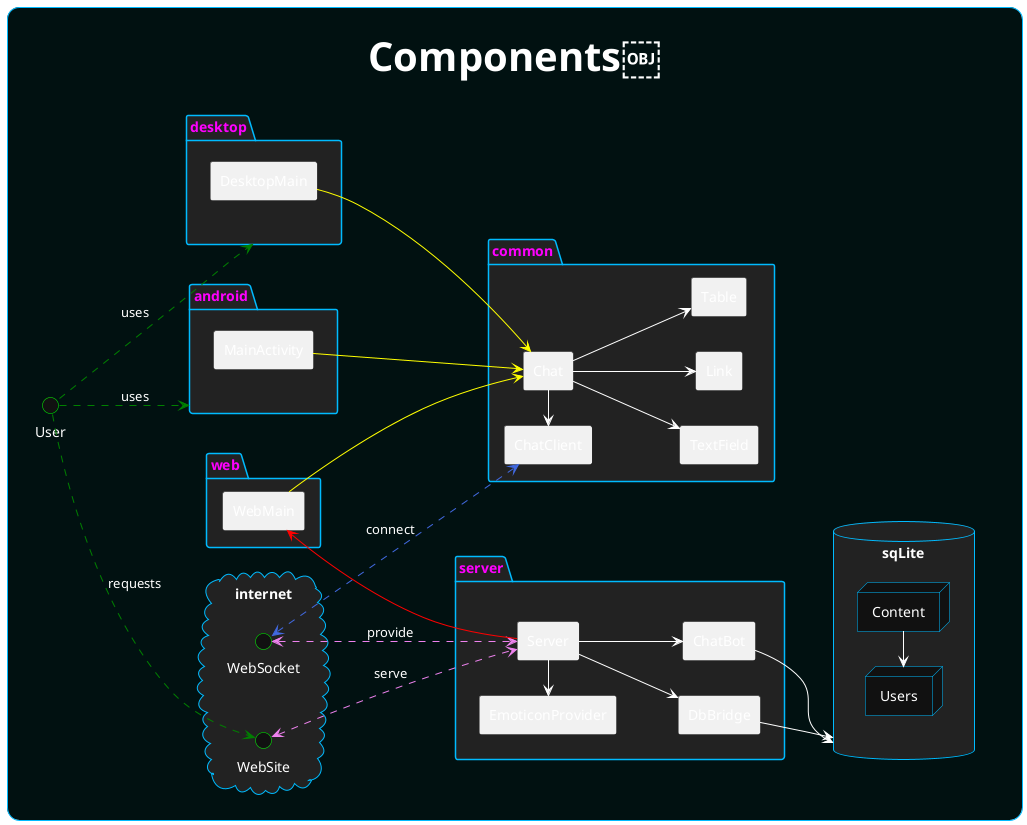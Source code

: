 @startuml
'https://plantuml.com/component-diagram

left to right direction
'!theme cyborg-outline
hide empty members

skinparam defaultFontColor #fff
skinparam titleFontColor #fff
skinparam arrowColor #Fff
skinparam packageBackgroundColor #222
skinparam packageFontColor #f0f
skinparam packageBorderColor #0BF
skinparam rectangleBackgroundColor #011111
skinparam rectangleFontColor #fff
skinparam rectangleBorderColor #0BF
skinparam frameBackgroundColor #011111
skinparam nodeBackgroundColor #111
skinparam nodeFontColor #fff
skinparam nodeBorderColor #0BF
skinparam interfaceBackgroundColor #111
skinparam interfaceFontColor #FFF
skinparam interfaceBorderColor #0F0
skinparam componentStyle rectangle
skinparam RoundCorner<<roundCorners>> 25
hide rectangle <<roundCorners>> stereotype

left to right direction

rectangle "\n<size:40>**Components**￼" <<roundCorners>> {

    interface User

    User .[#green].> android : uses
    User .[#green].> desktop : uses

    together {
        package common {
            component Chat
            component ChatClient
            [Chat] -> [ChatClient]
            [Chat] --> [TextField]
            [Chat] --> [Link]
            [Chat] --> [Table]
        }

        together {
            package server {
                component Server
              [EmoticonProvider] <- [Server]
              [Server] --> [DbBridge]
              [Server] --> [ChatBot]
            }

            database sqLite {
                node Users
                node Content
                Users <- Content
            }

            server -[hidden]- sqLite
        }
    }

    together {
        cloud internet {
          [ChatClient] <.[#royalblue].> WebSocket : connect
          User .[#green].> WebSite : requests
        }
        WebSocket <.[#violet].> [Server] : provide
        WebSite <.[#violet].> [Server] : serve

        package desktop {
            component DesktopMain
            [DesktopMain] -[#yellow]-> [Chat]
        }

        package android {
            component MainActivity
            [MainActivity] -[#yellow]-> [Chat]
        }

        package web {
            component WebMain
            [WebMain] -[#yellow]-> [Chat]
        }
    }
   [Server] -[#red]-> [WebMain]
    
    
    [DbBridge] --> sqLite
    [ChatBot] --> sqLite
    
    'hide common
    'hide sqLite
    'hide web
    'hide android
    'hide desktop
    'hide internet
    'hide server
    'hide User
}
@enduml